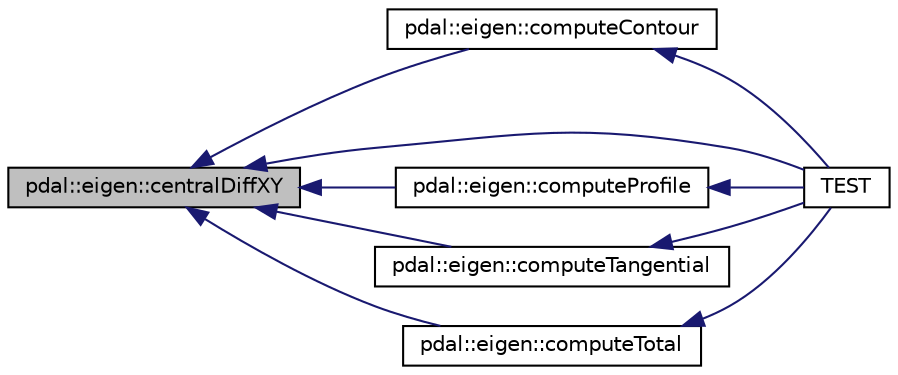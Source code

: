 digraph "pdal::eigen::centralDiffXY"
{
  edge [fontname="Helvetica",fontsize="10",labelfontname="Helvetica",labelfontsize="10"];
  node [fontname="Helvetica",fontsize="10",shape=record];
  rankdir="LR";
  Node1 [label="pdal::eigen::centralDiffXY",height=0.2,width=0.4,color="black", fillcolor="grey75", style="filled", fontcolor="black"];
  Node1 -> Node2 [dir="back",color="midnightblue",fontsize="10",style="solid",fontname="Helvetica"];
  Node2 [label="pdal::eigen::computeContour",height=0.2,width=0.4,color="black", fillcolor="white", style="filled",URL="$namespacepdal_1_1eigen.html#a8a54867810b638e4b6b64fd1804f00c8"];
  Node2 -> Node3 [dir="back",color="midnightblue",fontsize="10",style="solid",fontname="Helvetica"];
  Node3 [label="TEST",height=0.2,width=0.4,color="black", fillcolor="white", style="filled",URL="$EigenTest_8cpp.html#a117227755b8d6760a72ff7d416bd094f"];
  Node1 -> Node4 [dir="back",color="midnightblue",fontsize="10",style="solid",fontname="Helvetica"];
  Node4 [label="pdal::eigen::computeProfile",height=0.2,width=0.4,color="black", fillcolor="white", style="filled",URL="$namespacepdal_1_1eigen.html#ae3c73acb88d80a9f0428c980b05863d4"];
  Node4 -> Node3 [dir="back",color="midnightblue",fontsize="10",style="solid",fontname="Helvetica"];
  Node1 -> Node5 [dir="back",color="midnightblue",fontsize="10",style="solid",fontname="Helvetica"];
  Node5 [label="pdal::eigen::computeTangential",height=0.2,width=0.4,color="black", fillcolor="white", style="filled",URL="$namespacepdal_1_1eigen.html#a28f0bb391554d5ee42aa5b3f100e833d"];
  Node5 -> Node3 [dir="back",color="midnightblue",fontsize="10",style="solid",fontname="Helvetica"];
  Node1 -> Node6 [dir="back",color="midnightblue",fontsize="10",style="solid",fontname="Helvetica"];
  Node6 [label="pdal::eigen::computeTotal",height=0.2,width=0.4,color="black", fillcolor="white", style="filled",URL="$namespacepdal_1_1eigen.html#a6a9d9166667216e6ed08d4d0a03e1bf6"];
  Node6 -> Node3 [dir="back",color="midnightblue",fontsize="10",style="solid",fontname="Helvetica"];
  Node1 -> Node3 [dir="back",color="midnightblue",fontsize="10",style="solid",fontname="Helvetica"];
}

